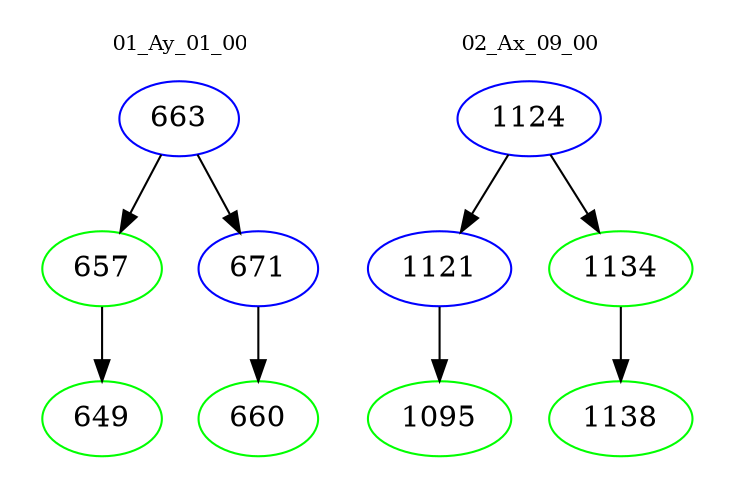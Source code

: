 digraph{
subgraph cluster_0 {
color = white
label = "01_Ay_01_00";
fontsize=10;
T0_663 [label="663", color="blue"]
T0_663 -> T0_657 [color="black"]
T0_657 [label="657", color="green"]
T0_657 -> T0_649 [color="black"]
T0_649 [label="649", color="green"]
T0_663 -> T0_671 [color="black"]
T0_671 [label="671", color="blue"]
T0_671 -> T0_660 [color="black"]
T0_660 [label="660", color="green"]
}
subgraph cluster_1 {
color = white
label = "02_Ax_09_00";
fontsize=10;
T1_1124 [label="1124", color="blue"]
T1_1124 -> T1_1121 [color="black"]
T1_1121 [label="1121", color="blue"]
T1_1121 -> T1_1095 [color="black"]
T1_1095 [label="1095", color="green"]
T1_1124 -> T1_1134 [color="black"]
T1_1134 [label="1134", color="green"]
T1_1134 -> T1_1138 [color="black"]
T1_1138 [label="1138", color="green"]
}
}
